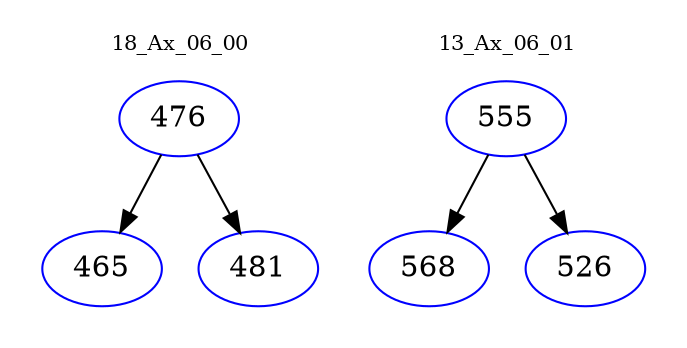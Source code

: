 digraph{
subgraph cluster_0 {
color = white
label = "18_Ax_06_00";
fontsize=10;
T0_476 [label="476", color="blue"]
T0_476 -> T0_465 [color="black"]
T0_465 [label="465", color="blue"]
T0_476 -> T0_481 [color="black"]
T0_481 [label="481", color="blue"]
}
subgraph cluster_1 {
color = white
label = "13_Ax_06_01";
fontsize=10;
T1_555 [label="555", color="blue"]
T1_555 -> T1_568 [color="black"]
T1_568 [label="568", color="blue"]
T1_555 -> T1_526 [color="black"]
T1_526 [label="526", color="blue"]
}
}
